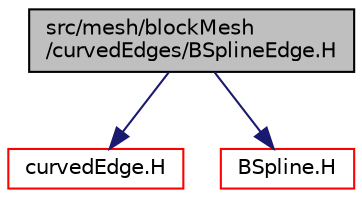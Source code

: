 digraph "src/mesh/blockMesh/curvedEdges/BSplineEdge.H"
{
  bgcolor="transparent";
  edge [fontname="Helvetica",fontsize="10",labelfontname="Helvetica",labelfontsize="10"];
  node [fontname="Helvetica",fontsize="10",shape=record];
  Node1 [label="src/mesh/blockMesh\l/curvedEdges/BSplineEdge.H",height=0.2,width=0.4,color="black", fillcolor="grey75", style="filled", fontcolor="black"];
  Node1 -> Node2 [color="midnightblue",fontsize="10",style="solid",fontname="Helvetica"];
  Node2 [label="curvedEdge.H",height=0.2,width=0.4,color="red",URL="$a07075.html"];
  Node1 -> Node3 [color="midnightblue",fontsize="10",style="solid",fontname="Helvetica"];
  Node3 [label="BSpline.H",height=0.2,width=0.4,color="red",URL="$a07069.html"];
}
